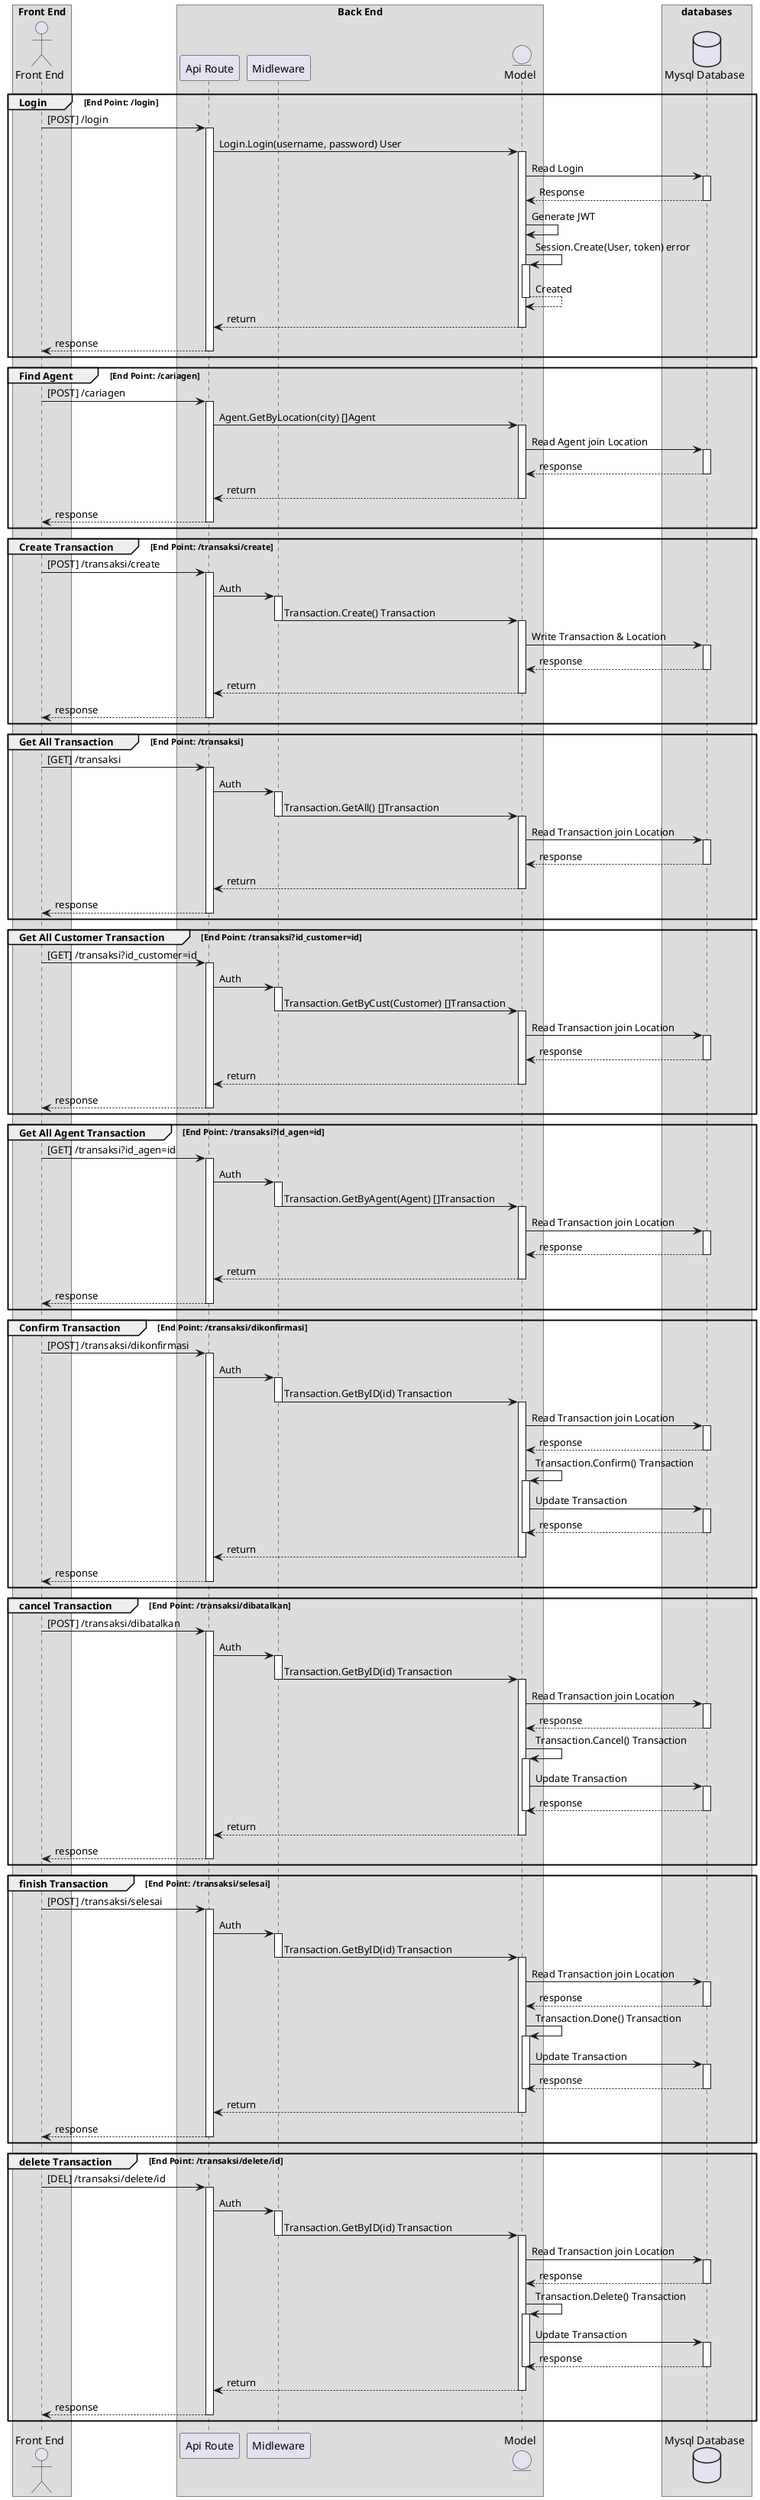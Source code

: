 @startuml

box "Front End"
actor "Front End" as FE
end box

box "Back End"
participant "Api Route" as API
participant Midleware
entity Model
end box

box "databases"
database "Mysql Database" as DB
end box

group Login [End Point: /login]
' start login group
FE -> API : [POST] /login
activate API
API -> Model : Login.Login(username, password) User
activate Model
Model -> DB : Read Login
activate DB
DB --> Model : Response
deactivate
Model -> Model : Generate JWT
Model -> Model : Session.Create(User, token) error
activate Model
Model --> Model : Created
deactivate
Model --> API : return
deactivate
API --> FE : response
deactivate
' end group
end

group Find Agent [End Point: /cariagen]
' start find agent
FE -> API : [POST] /cariagen
activate API
API -> Model : Agent.GetByLocation(city) []Agent
activate Model
Model -> DB : Read Agent join Location
activate DB
DB --> Model : response
deactivate
Model --> API : return
deactivate
API --> FE : response
deactivate
' end find agent
end

group Create Transaction [End Point: /transaksi/create]
' start create transaction
FE -> API : [POST] /transaksi/create
activate API
API -> Midleware : Auth
activate Midleware
Midleware -> Model : Transaction.Create() Transaction
deactivate
activate Model
Model -> DB : Write Transaction & Location
activate DB
DB --> Model : response
deactivate
Model --> API : return
deactivate
API --> FE : response
deactivate
' end create transaction
end

group Get All Transaction [End Point: /transaksi]
' start get all transaction
FE -> API : [GET] /transaksi
activate API
API -> Midleware : Auth
activate Midleware
Midleware -> Model : Transaction.GetAll() []Transaction
deactivate
activate Model
Model -> DB : Read Transaction join Location
activate DB
DB --> Model : response
deactivate
Model --> API : return
deactivate
API --> FE : response
deactivate
' end get all transaction
end

group Get All Customer Transaction [End Point: /transaksi?id_customer=id]
' start get customer transaction
FE -> API : [GET] /transaksi?id_customer=id
activate API
API -> Midleware : Auth
activate Midleware
Midleware -> Model : Transaction.GetByCust(Customer) []Transaction
deactivate
activate Model
Model -> DB : Read Transaction join Location
activate DB
DB --> Model : response
deactivate
Model --> API : return
deactivate
API --> FE : response
deactivate
' end get customer transaction
end

group Get All Agent Transaction [End Point: /transaksi?id_agen=id]
' start get agent transaction
FE -> API : [GET] /transaksi?id_agen=id
activate API
API -> Midleware : Auth
activate Midleware
Midleware -> Model : Transaction.GetByAgent(Agent) []Transaction
deactivate
activate Model
Model -> DB : Read Transaction join Location
activate DB
DB --> Model : response
deactivate
Model --> API : return
deactivate
API --> FE : response
deactivate
' end get agent transaction
end

group Confirm Transaction [End Point: /transaksi/dikonfirmasi]
' start confirm transaction
FE -> API : [POST] /transaksi/dikonfirmasi
activate API
API -> Midleware : Auth
activate Midleware
Midleware -> Model : Transaction.GetByID(id) Transaction
deactivate
activate Model
Model -> DB : Read Transaction join Location
activate DB
DB --> Model : response
deactivate
Model -> Model : Transaction.Confirm() Transaction
activate Model
Model -> DB : Update Transaction
activate DB
DB --> Model : response
deactivate
deactivate
Model --> API : return
deactivate
API --> FE : response
deactivate
' end confirm transaction
end

group cancel Transaction [End Point: /transaksi/dibatalkan]
' start cancel transaction
FE -> API : [POST] /transaksi/dibatalkan
activate API
API -> Midleware : Auth
activate Midleware
Midleware -> Model : Transaction.GetByID(id) Transaction
deactivate
activate Model
Model -> DB : Read Transaction join Location
activate DB
DB --> Model : response
deactivate
Model -> Model : Transaction.Cancel() Transaction
activate Model
Model -> DB : Update Transaction
activate DB
DB --> Model : response
deactivate
deactivate
Model --> API : return
deactivate
API --> FE : response
deactivate
' end cancel transaction
end

group finish Transaction [End Point: /transaksi/selesai]
' start finish transaction
FE -> API : [POST] /transaksi/selesai
activate API
API -> Midleware : Auth
activate Midleware
Midleware -> Model : Transaction.GetByID(id) Transaction
deactivate
activate Model
Model -> DB : Read Transaction join Location
activate DB
DB --> Model : response
deactivate
Model -> Model : Transaction.Done() Transaction
activate Model
Model -> DB : Update Transaction
activate DB
DB --> Model : response
deactivate
deactivate
Model --> API : return
deactivate
API --> FE : response
deactivate
' end finish transaction
end

group delete Transaction [End Point: /transaksi/delete/id]
' start delete transaction
FE -> API : [DEL] /transaksi/delete/id
activate API
API -> Midleware : Auth
activate Midleware
Midleware -> Model : Transaction.GetByID(id) Transaction
deactivate
activate Model
Model -> DB : Read Transaction join Location
activate DB
DB --> Model : response
deactivate
Model -> Model : Transaction.Delete() Transaction
activate Model
Model -> DB : Update Transaction
activate DB
DB --> Model : response
deactivate
deactivate
Model --> API : return
deactivate
API --> FE : response
deactivate
' end delete transaction
end

@enduml
